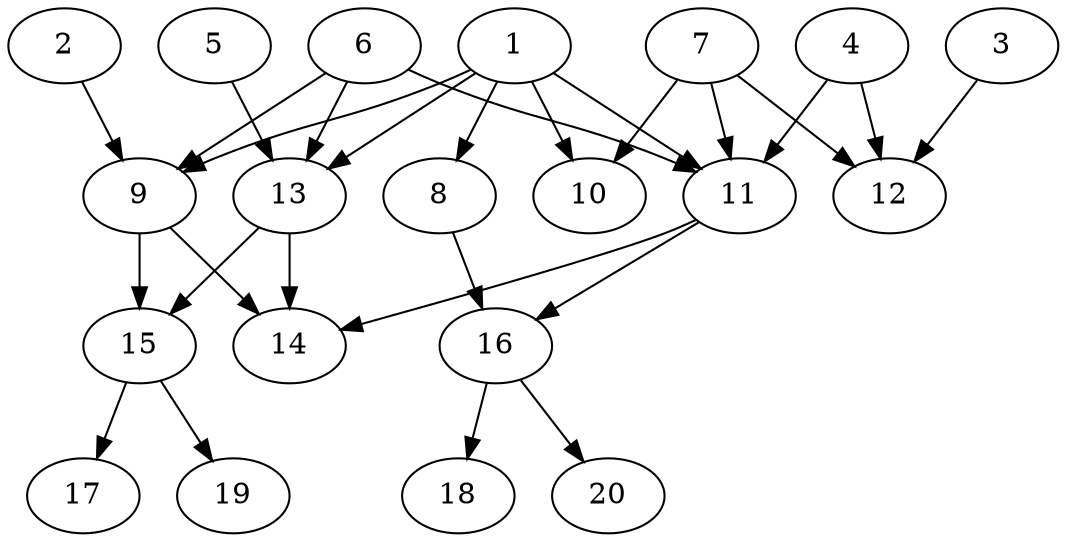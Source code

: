 // DAG automatically generated by daggen at Tue Aug  6 16:20:30 2019
// ./daggen --dot -n 20 --ccr 0.3 --fat 0.6 --regular 0.5 --density 0.6 --mindata 5242880 --maxdata 52428800 
digraph G {
  1 [size="149002240", alpha="0.11", expect_size="44700672"] 
  1 -> 8 [size ="44700672"]
  1 -> 9 [size ="44700672"]
  1 -> 10 [size ="44700672"]
  1 -> 11 [size ="44700672"]
  1 -> 13 [size ="44700672"]
  2 [size="159016960", alpha="0.11", expect_size="47705088"] 
  2 -> 9 [size ="47705088"]
  3 [size="45926400", alpha="0.14", expect_size="13777920"] 
  3 -> 12 [size ="13777920"]
  4 [size="102935893", alpha="0.03", expect_size="30880768"] 
  4 -> 11 [size ="30880768"]
  4 -> 12 [size ="30880768"]
  5 [size="74253653", alpha="0.04", expect_size="22276096"] 
  5 -> 13 [size ="22276096"]
  6 [size="164010667", alpha="0.17", expect_size="49203200"] 
  6 -> 9 [size ="49203200"]
  6 -> 11 [size ="49203200"]
  6 -> 13 [size ="49203200"]
  7 [size="119203840", alpha="0.03", expect_size="35761152"] 
  7 -> 10 [size ="35761152"]
  7 -> 11 [size ="35761152"]
  7 -> 12 [size ="35761152"]
  8 [size="30245547", alpha="0.10", expect_size="9073664"] 
  8 -> 16 [size ="9073664"]
  9 [size="163990187", alpha="0.02", expect_size="49197056"] 
  9 -> 14 [size ="49197056"]
  9 -> 15 [size ="49197056"]
  10 [size="114903040", alpha="0.02", expect_size="34470912"] 
  11 [size="50694827", alpha="0.00", expect_size="15208448"] 
  11 -> 14 [size ="15208448"]
  11 -> 16 [size ="15208448"]
  12 [size="138345813", alpha="0.10", expect_size="41503744"] 
  13 [size="67082240", alpha="0.11", expect_size="20124672"] 
  13 -> 14 [size ="20124672"]
  13 -> 15 [size ="20124672"]
  14 [size="173544107", alpha="0.04", expect_size="52063232"] 
  15 [size="39331840", alpha="0.16", expect_size="11799552"] 
  15 -> 17 [size ="11799552"]
  15 -> 19 [size ="11799552"]
  16 [size="71270400", alpha="0.18", expect_size="21381120"] 
  16 -> 18 [size ="21381120"]
  16 -> 20 [size ="21381120"]
  17 [size="47629653", alpha="0.15", expect_size="14288896"] 
  18 [size="71522987", alpha="0.09", expect_size="21456896"] 
  19 [size="151186773", alpha="0.14", expect_size="45356032"] 
  20 [size="164372480", alpha="0.10", expect_size="49311744"] 
}

